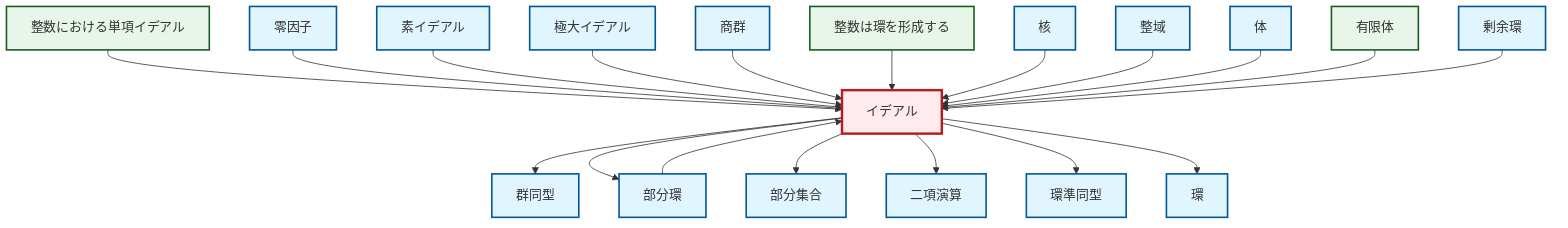 graph TD
    classDef definition fill:#e1f5fe,stroke:#01579b,stroke-width:2px
    classDef theorem fill:#f3e5f5,stroke:#4a148c,stroke-width:2px
    classDef axiom fill:#fff3e0,stroke:#e65100,stroke-width:2px
    classDef example fill:#e8f5e9,stroke:#1b5e20,stroke-width:2px
    classDef current fill:#ffebee,stroke:#b71c1c,stroke-width:3px
    ex-integers-ring["整数は環を形成する"]:::example
    def-ring["環"]:::definition
    def-isomorphism["群同型"]:::definition
    def-ring-homomorphism["環準同型"]:::definition
    def-subset["部分集合"]:::definition
    def-kernel["核"]:::definition
    def-binary-operation["二項演算"]:::definition
    def-prime-ideal["素イデアル"]:::definition
    def-maximal-ideal["極大イデアル"]:::definition
    def-quotient-ring["剰余環"]:::definition
    def-ideal["イデアル"]:::definition
    def-integral-domain["整域"]:::definition
    def-field["体"]:::definition
    def-subring["部分環"]:::definition
    ex-principal-ideal["整数における単項イデアル"]:::example
    def-quotient-group["商群"]:::definition
    ex-finite-field["有限体"]:::example
    def-zero-divisor["零因子"]:::definition
    ex-principal-ideal --> def-ideal
    def-ideal --> def-isomorphism
    def-zero-divisor --> def-ideal
    def-prime-ideal --> def-ideal
    def-ideal --> def-subring
    def-maximal-ideal --> def-ideal
    def-quotient-group --> def-ideal
    def-ideal --> def-subset
    ex-integers-ring --> def-ideal
    def-ideal --> def-binary-operation
    def-ideal --> def-ring-homomorphism
    def-kernel --> def-ideal
    def-subring --> def-ideal
    def-integral-domain --> def-ideal
    def-field --> def-ideal
    def-ideal --> def-ring
    ex-finite-field --> def-ideal
    def-quotient-ring --> def-ideal
    class def-ideal current